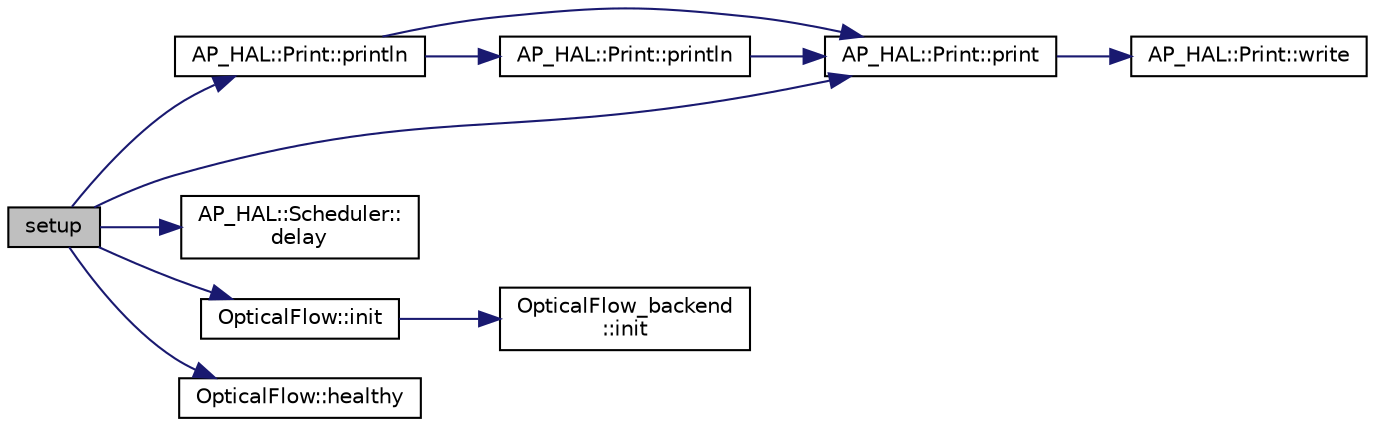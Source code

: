 digraph "setup"
{
 // INTERACTIVE_SVG=YES
  edge [fontname="Helvetica",fontsize="10",labelfontname="Helvetica",labelfontsize="10"];
  node [fontname="Helvetica",fontsize="10",shape=record];
  rankdir="LR";
  Node1 [label="setup",height=0.2,width=0.4,color="black", fillcolor="grey75", style="filled" fontcolor="black"];
  Node1 -> Node2 [color="midnightblue",fontsize="10",style="solid",fontname="Helvetica"];
  Node2 [label="AP_HAL::Print::println",height=0.2,width=0.4,color="black", fillcolor="white", style="filled",URL="$classAP__HAL_1_1Print.html#ad337ce3f7977411b7d34d47a51e5737e"];
  Node2 -> Node3 [color="midnightblue",fontsize="10",style="solid",fontname="Helvetica"];
  Node3 [label="AP_HAL::Print::print",height=0.2,width=0.4,color="black", fillcolor="white", style="filled",URL="$classAP__HAL_1_1Print.html#acfe80773011eb17dfb52c2fba517a093"];
  Node3 -> Node4 [color="midnightblue",fontsize="10",style="solid",fontname="Helvetica"];
  Node4 [label="AP_HAL::Print::write",height=0.2,width=0.4,color="black", fillcolor="white", style="filled",URL="$classAP__HAL_1_1Print.html#acc65391952a43334f8f5c9bef341f501"];
  Node2 -> Node5 [color="midnightblue",fontsize="10",style="solid",fontname="Helvetica"];
  Node5 [label="AP_HAL::Print::println",height=0.2,width=0.4,color="black", fillcolor="white", style="filled",URL="$classAP__HAL_1_1Print.html#a169b128f9e22f0c15883768f580541a2"];
  Node5 -> Node3 [color="midnightblue",fontsize="10",style="solid",fontname="Helvetica"];
  Node1 -> Node6 [color="midnightblue",fontsize="10",style="solid",fontname="Helvetica"];
  Node6 [label="AP_HAL::Scheduler::\ldelay",height=0.2,width=0.4,color="black", fillcolor="white", style="filled",URL="$classAP__HAL_1_1Scheduler.html#ab3175e2e6223ccfe82f957e41cc12b26"];
  Node1 -> Node7 [color="midnightblue",fontsize="10",style="solid",fontname="Helvetica"];
  Node7 [label="OpticalFlow::init",height=0.2,width=0.4,color="black", fillcolor="white", style="filled",URL="$classOpticalFlow.html#a38bb66f6104e140e3ca46aa1129c43ae"];
  Node7 -> Node8 [color="midnightblue",fontsize="10",style="solid",fontname="Helvetica"];
  Node8 [label="OpticalFlow_backend\l::init",height=0.2,width=0.4,color="black", fillcolor="white", style="filled",URL="$classOpticalFlow__backend.html#a446c9ebbbdf72602cc19e66952e17179"];
  Node1 -> Node9 [color="midnightblue",fontsize="10",style="solid",fontname="Helvetica"];
  Node9 [label="OpticalFlow::healthy",height=0.2,width=0.4,color="black", fillcolor="white", style="filled",URL="$classOpticalFlow.html#a861526f0d0be7ef40918b3c7ba878585"];
  Node1 -> Node3 [color="midnightblue",fontsize="10",style="solid",fontname="Helvetica"];
}
